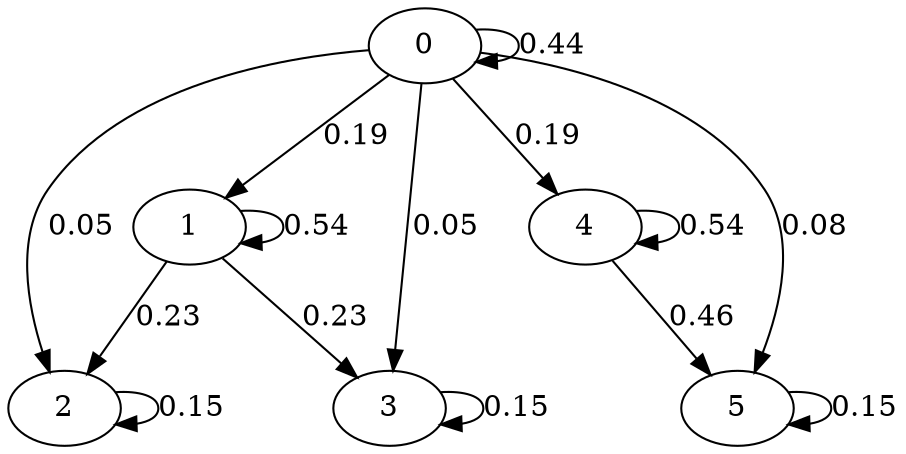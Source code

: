 digraph G {0 -> 0 [label="0.44"];0 -> 1 [label="0.19"];0 -> 2 [label="0.05"];0 -> 3 [label="0.05"];0 -> 4 [label="0.19"];0 -> 5 [label="0.08"];1 -> 1 [label="0.54"];1 -> 2 [label="0.23"];1 -> 3 [label="0.23"];2 -> 2 [label="0.15"];3 -> 3 [label="0.15"];4 -> 4 [label="0.54"];4 -> 5 [label="0.46"];5 -> 5 [label="0.15"];}